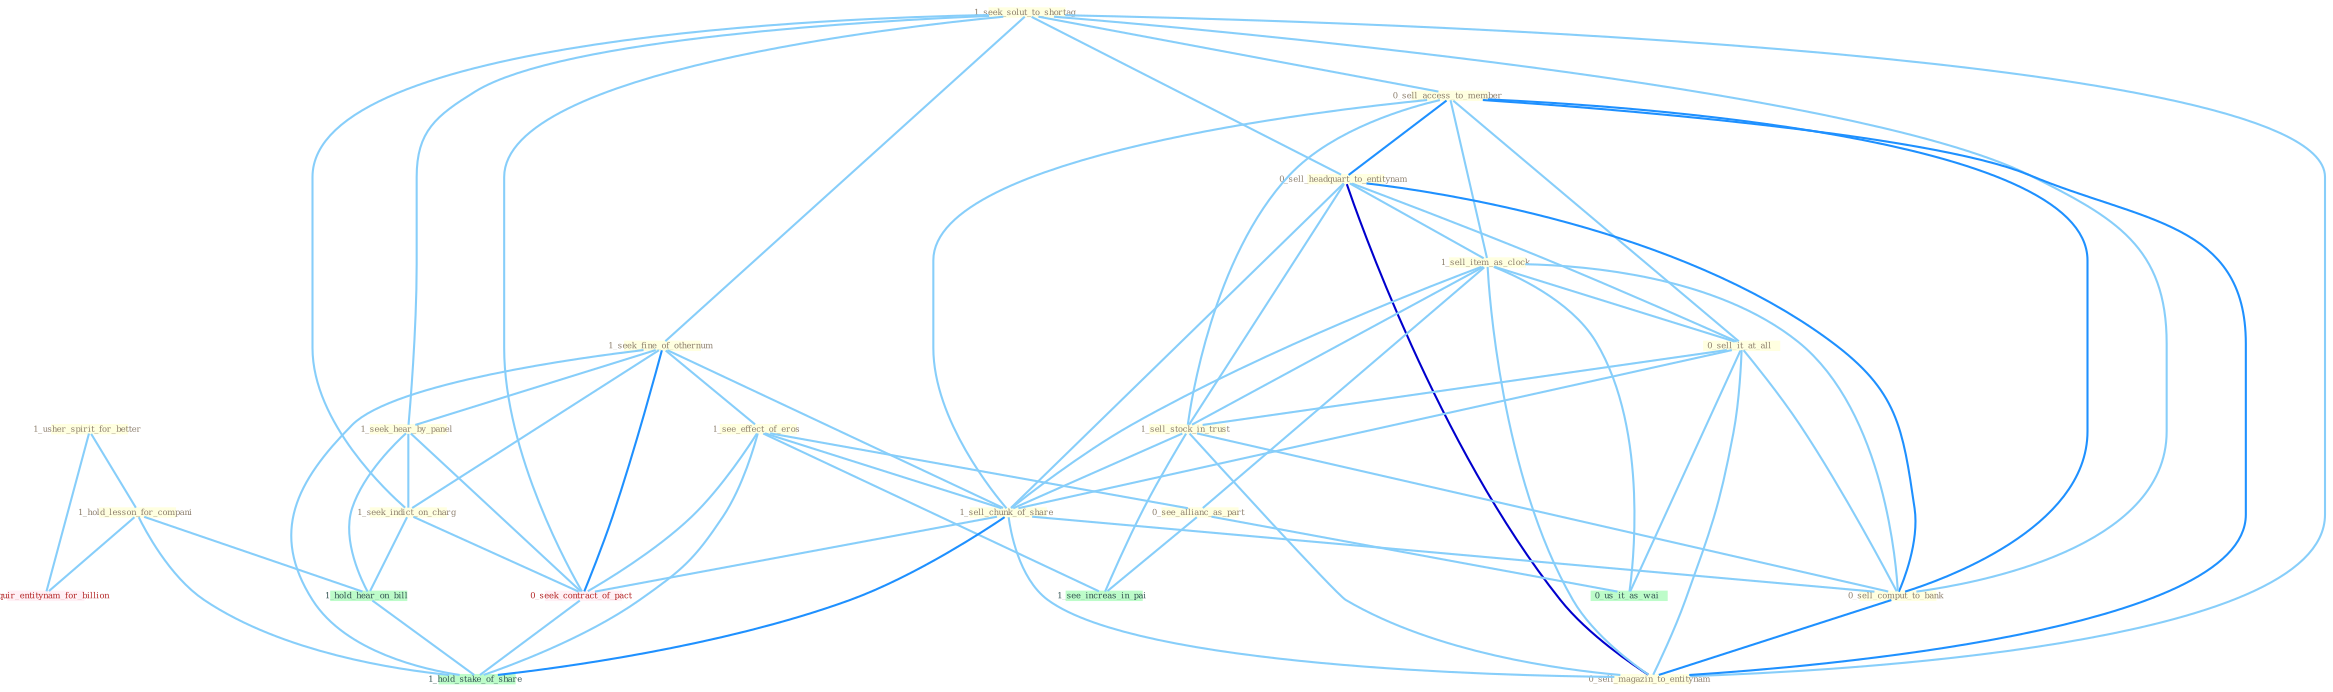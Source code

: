 Graph G{ 
    node
    [shape=polygon,style=filled,width=.5,height=.06,color="#BDFCC9",fixedsize=true,fontsize=4,
    fontcolor="#2f4f4f"];
    {node
    [color="#ffffe0", fontcolor="#8b7d6b"] "1_usher_spirit_for_better " "1_seek_solut_to_shortag " "1_seek_fine_of_othernum " "0_sell_access_to_member " "1_seek_hear_by_panel " "1_seek_indict_on_charg " "0_sell_headquart_to_entitynam " "1_sell_item_as_clock " "0_sell_it_at_all " "1_see_effect_of_eros " "1_sell_stock_in_trust " "1_sell_chunk_of_share " "0_see_allianc_as_part " "0_sell_comput_to_bank " "0_sell_magazin_to_entitynam " "1_hold_lesson_for_compani "}
{node [color="#fff0f5", fontcolor="#b22222"] "0_seek_contract_of_pact " "0_acquir_entitynam_for_billion "}
edge [color="#B0E2FF"];

	"1_usher_spirit_for_better " -- "1_hold_lesson_for_compani " [w="1", color="#87cefa" ];
	"1_usher_spirit_for_better " -- "0_acquir_entitynam_for_billion " [w="1", color="#87cefa" ];
	"1_seek_solut_to_shortag " -- "1_seek_fine_of_othernum " [w="1", color="#87cefa" ];
	"1_seek_solut_to_shortag " -- "0_sell_access_to_member " [w="1", color="#87cefa" ];
	"1_seek_solut_to_shortag " -- "1_seek_hear_by_panel " [w="1", color="#87cefa" ];
	"1_seek_solut_to_shortag " -- "1_seek_indict_on_charg " [w="1", color="#87cefa" ];
	"1_seek_solut_to_shortag " -- "0_sell_headquart_to_entitynam " [w="1", color="#87cefa" ];
	"1_seek_solut_to_shortag " -- "0_sell_comput_to_bank " [w="1", color="#87cefa" ];
	"1_seek_solut_to_shortag " -- "0_sell_magazin_to_entitynam " [w="1", color="#87cefa" ];
	"1_seek_solut_to_shortag " -- "0_seek_contract_of_pact " [w="1", color="#87cefa" ];
	"1_seek_fine_of_othernum " -- "1_seek_hear_by_panel " [w="1", color="#87cefa" ];
	"1_seek_fine_of_othernum " -- "1_seek_indict_on_charg " [w="1", color="#87cefa" ];
	"1_seek_fine_of_othernum " -- "1_see_effect_of_eros " [w="1", color="#87cefa" ];
	"1_seek_fine_of_othernum " -- "1_sell_chunk_of_share " [w="1", color="#87cefa" ];
	"1_seek_fine_of_othernum " -- "0_seek_contract_of_pact " [w="2", color="#1e90ff" , len=0.8];
	"1_seek_fine_of_othernum " -- "1_hold_stake_of_share " [w="1", color="#87cefa" ];
	"0_sell_access_to_member " -- "0_sell_headquart_to_entitynam " [w="2", color="#1e90ff" , len=0.8];
	"0_sell_access_to_member " -- "1_sell_item_as_clock " [w="1", color="#87cefa" ];
	"0_sell_access_to_member " -- "0_sell_it_at_all " [w="1", color="#87cefa" ];
	"0_sell_access_to_member " -- "1_sell_stock_in_trust " [w="1", color="#87cefa" ];
	"0_sell_access_to_member " -- "1_sell_chunk_of_share " [w="1", color="#87cefa" ];
	"0_sell_access_to_member " -- "0_sell_comput_to_bank " [w="2", color="#1e90ff" , len=0.8];
	"0_sell_access_to_member " -- "0_sell_magazin_to_entitynam " [w="2", color="#1e90ff" , len=0.8];
	"1_seek_hear_by_panel " -- "1_seek_indict_on_charg " [w="1", color="#87cefa" ];
	"1_seek_hear_by_panel " -- "0_seek_contract_of_pact " [w="1", color="#87cefa" ];
	"1_seek_hear_by_panel " -- "1_hold_hear_on_bill " [w="1", color="#87cefa" ];
	"1_seek_indict_on_charg " -- "0_seek_contract_of_pact " [w="1", color="#87cefa" ];
	"1_seek_indict_on_charg " -- "1_hold_hear_on_bill " [w="1", color="#87cefa" ];
	"0_sell_headquart_to_entitynam " -- "1_sell_item_as_clock " [w="1", color="#87cefa" ];
	"0_sell_headquart_to_entitynam " -- "0_sell_it_at_all " [w="1", color="#87cefa" ];
	"0_sell_headquart_to_entitynam " -- "1_sell_stock_in_trust " [w="1", color="#87cefa" ];
	"0_sell_headquart_to_entitynam " -- "1_sell_chunk_of_share " [w="1", color="#87cefa" ];
	"0_sell_headquart_to_entitynam " -- "0_sell_comput_to_bank " [w="2", color="#1e90ff" , len=0.8];
	"0_sell_headquart_to_entitynam " -- "0_sell_magazin_to_entitynam " [w="3", color="#0000cd" , len=0.6];
	"1_sell_item_as_clock " -- "0_sell_it_at_all " [w="1", color="#87cefa" ];
	"1_sell_item_as_clock " -- "1_sell_stock_in_trust " [w="1", color="#87cefa" ];
	"1_sell_item_as_clock " -- "1_sell_chunk_of_share " [w="1", color="#87cefa" ];
	"1_sell_item_as_clock " -- "0_see_allianc_as_part " [w="1", color="#87cefa" ];
	"1_sell_item_as_clock " -- "0_sell_comput_to_bank " [w="1", color="#87cefa" ];
	"1_sell_item_as_clock " -- "0_sell_magazin_to_entitynam " [w="1", color="#87cefa" ];
	"1_sell_item_as_clock " -- "0_us_it_as_wai " [w="1", color="#87cefa" ];
	"0_sell_it_at_all " -- "1_sell_stock_in_trust " [w="1", color="#87cefa" ];
	"0_sell_it_at_all " -- "1_sell_chunk_of_share " [w="1", color="#87cefa" ];
	"0_sell_it_at_all " -- "0_sell_comput_to_bank " [w="1", color="#87cefa" ];
	"0_sell_it_at_all " -- "0_sell_magazin_to_entitynam " [w="1", color="#87cefa" ];
	"0_sell_it_at_all " -- "0_us_it_as_wai " [w="1", color="#87cefa" ];
	"1_see_effect_of_eros " -- "1_sell_chunk_of_share " [w="1", color="#87cefa" ];
	"1_see_effect_of_eros " -- "0_see_allianc_as_part " [w="1", color="#87cefa" ];
	"1_see_effect_of_eros " -- "0_seek_contract_of_pact " [w="1", color="#87cefa" ];
	"1_see_effect_of_eros " -- "1_see_increas_in_pai " [w="1", color="#87cefa" ];
	"1_see_effect_of_eros " -- "1_hold_stake_of_share " [w="1", color="#87cefa" ];
	"1_sell_stock_in_trust " -- "1_sell_chunk_of_share " [w="1", color="#87cefa" ];
	"1_sell_stock_in_trust " -- "0_sell_comput_to_bank " [w="1", color="#87cefa" ];
	"1_sell_stock_in_trust " -- "0_sell_magazin_to_entitynam " [w="1", color="#87cefa" ];
	"1_sell_stock_in_trust " -- "1_see_increas_in_pai " [w="1", color="#87cefa" ];
	"1_sell_chunk_of_share " -- "0_sell_comput_to_bank " [w="1", color="#87cefa" ];
	"1_sell_chunk_of_share " -- "0_sell_magazin_to_entitynam " [w="1", color="#87cefa" ];
	"1_sell_chunk_of_share " -- "0_seek_contract_of_pact " [w="1", color="#87cefa" ];
	"1_sell_chunk_of_share " -- "1_hold_stake_of_share " [w="2", color="#1e90ff" , len=0.8];
	"0_see_allianc_as_part " -- "0_us_it_as_wai " [w="1", color="#87cefa" ];
	"0_see_allianc_as_part " -- "1_see_increas_in_pai " [w="1", color="#87cefa" ];
	"0_sell_comput_to_bank " -- "0_sell_magazin_to_entitynam " [w="2", color="#1e90ff" , len=0.8];
	"1_hold_lesson_for_compani " -- "0_acquir_entitynam_for_billion " [w="1", color="#87cefa" ];
	"1_hold_lesson_for_compani " -- "1_hold_hear_on_bill " [w="1", color="#87cefa" ];
	"1_hold_lesson_for_compani " -- "1_hold_stake_of_share " [w="1", color="#87cefa" ];
	"0_seek_contract_of_pact " -- "1_hold_stake_of_share " [w="1", color="#87cefa" ];
	"1_hold_hear_on_bill " -- "1_hold_stake_of_share " [w="1", color="#87cefa" ];
}